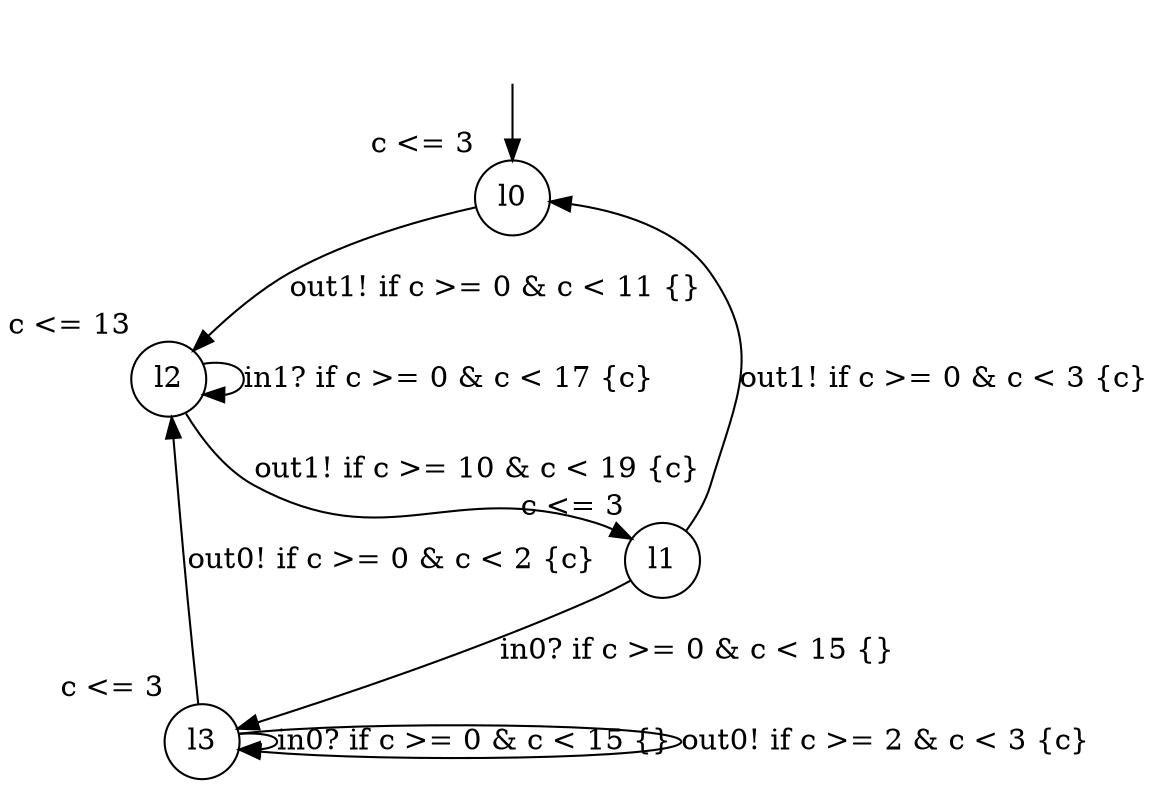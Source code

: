 digraph g {
__start0 [label="" shape="none"];
l0 [shape="circle" margin=0 label="l0", xlabel="c <= 3"];
l1 [shape="circle" margin=0 label="l1", xlabel="c <= 3"];
l2 [shape="circle" margin=0 label="l2", xlabel="c <= 13"];
l3 [shape="circle" margin=0 label="l3", xlabel="c <= 3"];
l0 -> l2 [label="out1! if c >= 0 & c < 11 {} "];
l1 -> l0 [label="out1! if c >= 0 & c < 3 {c} "];
l1 -> l3 [label="in0? if c >= 0 & c < 15 {} "];
l2 -> l2 [label="in1? if c >= 0 & c < 17 {c} "];
l2 -> l1 [label="out1! if c >= 10 & c < 19 {c} "];
l3 -> l3 [label="in0? if c >= 0 & c < 15 {} "];
l3 -> l2 [label="out0! if c >= 0 & c < 2 {c} "];
l3 -> l3 [label="out0! if c >= 2 & c < 3 {c} "];
__start0 -> l0;
}
